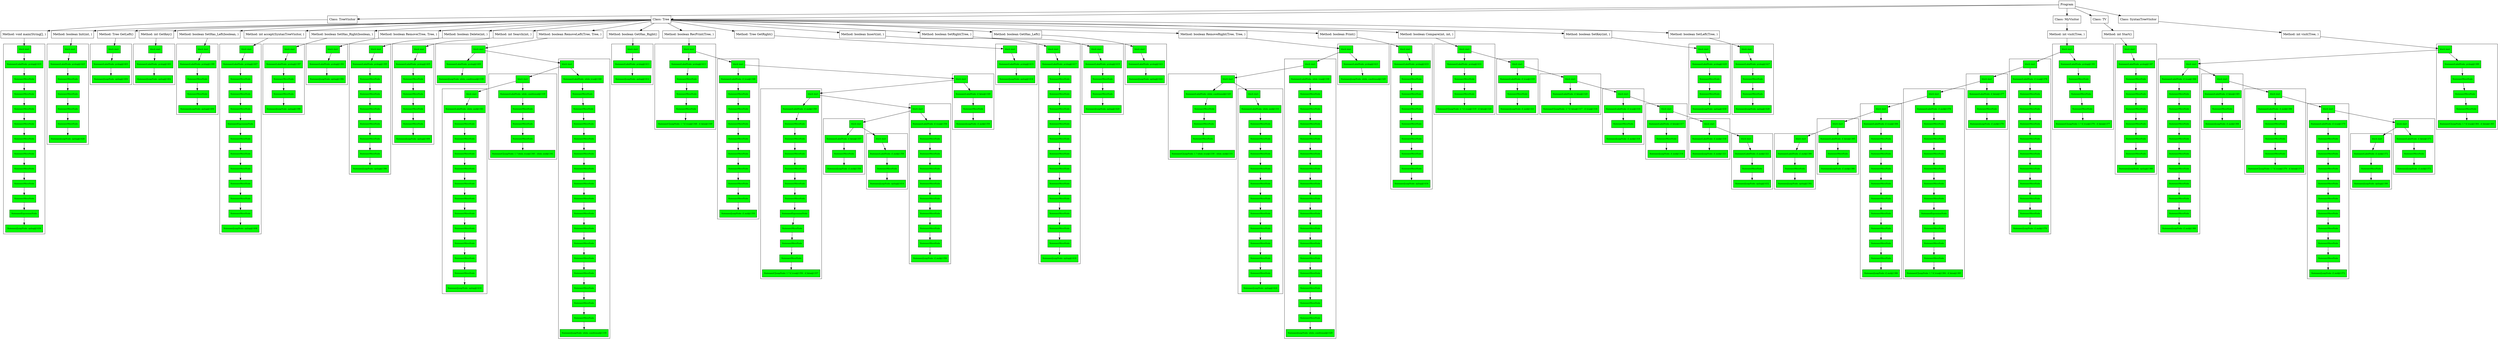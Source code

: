 digraph TreeVisitor {
"0x7f0b18bfa500" [label="Program" shape=box]
"0x60b000021468" [label="Class: TreeVisitor"shape=box]
"0x7f0b18bfa500" -> "0x60b000021468"
"0x60700000a588" [label="Method: void main(String[], )"shape=box]
"0x60b000021468" -> "0x60700000a588"
subgraph cluster_0x603000127450{
node [shape="box", style="filled", fillcolor="green", fontcolor="black", fontsize="9"]
"0x603000127450" [label="block start"shape=box]
"0x60c000018f40" [label="StatementLabelNode: prolog@1435" shape=box]
"0x603000127450" -> "0x60c000018f40"
"0x60c000018f48" [label="StatementMoveNode" shape=box]
"0x60c000018f40" -> "0x60c000018f48"
"0x60c000018f50" [label="StatementMoveNode" shape=box]
"0x60c000018f48" -> "0x60c000018f50"
"0x60c000018f58" [label="StatementMoveNode" shape=box]
"0x60c000018f50" -> "0x60c000018f58"
"0x60c000018f60" [label="StatementMoveNode" shape=box]
"0x60c000018f58" -> "0x60c000018f60"
"0x60c000018f68" [label="StatementMoveNode" shape=box]
"0x60c000018f60" -> "0x60c000018f68"
"0x60c000018f70" [label="StatementMoveNode" shape=box]
"0x60c000018f68" -> "0x60c000018f70"
"0x60c000018f78" [label="StatementMoveNode" shape=box]
"0x60c000018f70" -> "0x60c000018f78"
"0x60c000018f80" [label="StatementMoveNode" shape=box]
"0x60c000018f78" -> "0x60c000018f80"
"0x60c000018f88" [label="StatementMoveNode" shape=box]
"0x60c000018f80" -> "0x60c000018f88"
"0x60c000018f90" [label="StatementExpressionNode" shape=box]
"0x60c000018f88" -> "0x60c000018f90"
"0x60c000018f98" [label="StatementJumpNode: epilog@1436" shape=box]
"0x60c000018f90" -> "0x60c000018f98"
}
"0x60700000a588" -> "0x603000127450"
"0x60b0000213b8" [label="Class: Tree"shape=box]
"0x7f0b18bfa500" -> "0x60b0000213b8"
"0x60700000a518" [label="Method: boolean Print()"shape=box]
"0x60b0000213b8" -> "0x60700000a518"
subgraph cluster_0x603000127390{
node [shape="box", style="filled", fillcolor="green", fontcolor="black", fontsize="9"]
"0x603000127390" [label="block start"shape=box]
"0x60c000018e80" [label="StatementLabelNode: prolog@1433" shape=box]
"0x603000127390" -> "0x60c000018e80"
"0x60c000018e88" [label="StatementMoveNode" shape=box]
"0x60c000018e80" -> "0x60c000018e88"
"0x60c000018e90" [label="StatementMoveNode" shape=box]
"0x60c000018e88" -> "0x60c000018e90"
"0x60c000018e98" [label="StatementMoveNode" shape=box]
"0x60c000018e90" -> "0x60c000018e98"
"0x60c000018ea0" [label="StatementMoveNode" shape=box]
"0x60c000018e98" -> "0x60c000018ea0"
"0x60c000018ea8" [label="StatementMoveNode" shape=box]
"0x60c000018ea0" -> "0x60c000018ea8"
"0x60c000018eb0" [label="StatementMoveNode" shape=box]
"0x60c000018ea8" -> "0x60c000018eb0"
"0x60c000018eb8" [label="StatementMoveNode" shape=box]
"0x60c000018eb0" -> "0x60c000018eb8"
"0x60c000018ec0" [label="StatementJumpNode: epilog@1434" shape=box]
"0x60c000018eb8" -> "0x60c000018ec0"
}
"0x60700000a518" -> "0x603000127390"
"0x60700000a4a8" [label="Method: boolean Compare(int, int, )"shape=box]
"0x60b0000213b8" -> "0x60700000a4a8"
subgraph cluster_0x610000002940{
node [shape="box", style="filled", fillcolor="green", fontcolor="black", fontsize="9"]
"0x610000002940" [label="block start"shape=box]
"0x603000127210" [label="StatementLabelNode: prolog@1431" shape=box]
"0x610000002940" -> "0x603000127210"
"0x603000127218" [label="StatementMoveNode" shape=box]
"0x603000127210" -> "0x603000127218"
"0x603000127220" [label="StatementMoveNode" shape=box]
"0x603000127218" -> "0x603000127220"
"0x603000127228" [label="StatementCJumpNode: 2 ? if_true@1319 : if_false@1320" shape=box]
"0x603000127220" -> "0x603000127228"
}
"0x60700000a4a8" -> "0x610000002940"
subgraph cluster_0x610000002958{
node [shape="box", style="filled", fillcolor="green", fontcolor="black", fontsize="9"]
"0x610000002958" [label="block start"shape=box]
"0x6030001272a0" [label="StatementLabelNode: if_true@1319" shape=box]
"0x610000002958" -> "0x6030001272a0"
"0x6030001272a8" [label="StatementMoveNode" shape=box]
"0x6030001272a0" -> "0x6030001272a8"
"0x6030001272b0" [label="StatementJumpNode: if_end@1321" shape=box]
"0x6030001272a8" -> "0x6030001272b0"
}
"0x610000002940" -> "0x610000002958"
subgraph cluster_0x610000002970{
node [shape="box", style="filled", fillcolor="green", fontcolor="black", fontsize="9"]
"0x610000002970" [label="block start"shape=box]
"0x602000100650" [label="StatementLabelNode: if_false@1320" shape=box]
"0x610000002970" -> "0x602000100650"
"0x602000100658" [label="StatementCJumpNode: 2 ? if_false@1317 : if_true@1316" shape=box]
"0x602000100650" -> "0x602000100658"
}
"0x610000002958" -> "0x610000002970"
subgraph cluster_0x610000002988{
node [shape="box", style="filled", fillcolor="green", fontcolor="black", fontsize="9"]
"0x610000002988" [label="block start"shape=box]
"0x6030001272d0" [label="StatementLabelNode: if_true@1316" shape=box]
"0x610000002988" -> "0x6030001272d0"
"0x6030001272d8" [label="StatementMoveNode" shape=box]
"0x6030001272d0" -> "0x6030001272d8"
"0x6030001272e0" [label="StatementJumpNode: if_end@1318" shape=box]
"0x6030001272d8" -> "0x6030001272e0"
}
"0x610000002970" -> "0x610000002988"
subgraph cluster_0x6100000029a0{
node [shape="box", style="filled", fillcolor="green", fontcolor="black", fontsize="9"]
"0x6100000029a0" [label="block start"shape=box]
"0x603000127300" [label="StatementLabelNode: if_false@1317" shape=box]
"0x6100000029a0" -> "0x603000127300"
"0x603000127308" [label="StatementMoveNode" shape=box]
"0x603000127300" -> "0x603000127308"
"0x603000127310" [label="StatementJumpNode: if_end@1318" shape=box]
"0x603000127308" -> "0x603000127310"
}
"0x610000002988" -> "0x6100000029a0"
subgraph cluster_0x6100000029b8{
node [shape="box", style="filled", fillcolor="green", fontcolor="black", fontsize="9"]
"0x6100000029b8" [label="block start"shape=box]
"0x602000100750" [label="StatementLabelNode: if_end@1318" shape=box]
"0x6100000029b8" -> "0x602000100750"
"0x602000100758" [label="StatementJumpNode: if_end@1321" shape=box]
"0x602000100750" -> "0x602000100758"
}
"0x6100000029a0" -> "0x6100000029b8"
subgraph cluster_0x6100000029d0{
node [shape="box", style="filled", fillcolor="green", fontcolor="black", fontsize="9"]
"0x6100000029d0" [label="block start"shape=box]
"0x603000127330" [label="StatementLabelNode: if_end@1321" shape=box]
"0x6100000029d0" -> "0x603000127330"
"0x603000127338" [label="StatementMoveNode" shape=box]
"0x603000127330" -> "0x603000127338"
"0x603000127340" [label="StatementJumpNode: epilog@1432" shape=box]
"0x603000127338" -> "0x603000127340"
}
"0x6100000029b8" -> "0x6100000029d0"
"0x60700000a438" [label="Method: boolean SetKey(int, )"shape=box]
"0x60b0000213b8" -> "0x60700000a438"
subgraph cluster_0x6030001271e0{
node [shape="box", style="filled", fillcolor="green", fontcolor="black", fontsize="9"]
"0x6030001271e0" [label="block start"shape=box]
"0x603000127180" [label="StatementLabelNode: prolog@1429" shape=box]
"0x6030001271e0" -> "0x603000127180"
"0x603000127188" [label="StatementMoveNode" shape=box]
"0x603000127180" -> "0x603000127188"
"0x603000127190" [label="StatementMoveNode" shape=box]
"0x603000127188" -> "0x603000127190"
"0x603000127198" [label="StatementJumpNode: epilog@1430" shape=box]
"0x603000127190" -> "0x603000127198"
}
"0x60700000a438" -> "0x6030001271e0"
"0x60700000a3c8" [label="Method: boolean SetLeft(Tree, )"shape=box]
"0x60b0000213b8" -> "0x60700000a3c8"
subgraph cluster_0x603000127150{
node [shape="box", style="filled", fillcolor="green", fontcolor="black", fontsize="9"]
"0x603000127150" [label="block start"shape=box]
"0x6030001270f0" [label="StatementLabelNode: prolog@1427" shape=box]
"0x603000127150" -> "0x6030001270f0"
"0x6030001270f8" [label="StatementMoveNode" shape=box]
"0x6030001270f0" -> "0x6030001270f8"
"0x603000127100" [label="StatementMoveNode" shape=box]
"0x6030001270f8" -> "0x603000127100"
"0x603000127108" [label="StatementJumpNode: epilog@1428" shape=box]
"0x603000127100" -> "0x603000127108"
}
"0x60700000a3c8" -> "0x603000127150"
"0x60700000a358" [label="Method: boolean Init(int, )"shape=box]
"0x60b0000213b8" -> "0x60700000a358"
subgraph cluster_0x6030001270c0{
node [shape="box", style="filled", fillcolor="green", fontcolor="black", fontsize="9"]
"0x6030001270c0" [label="block start"shape=box]
"0x606000066aa0" [label="StatementLabelNode: prolog@1425" shape=box]
"0x6030001270c0" -> "0x606000066aa0"
"0x606000066aa8" [label="StatementMoveNode" shape=box]
"0x606000066aa0" -> "0x606000066aa8"
"0x606000066ab0" [label="StatementMoveNode" shape=box]
"0x606000066aa8" -> "0x606000066ab0"
"0x606000066ab8" [label="StatementMoveNode" shape=box]
"0x606000066ab0" -> "0x606000066ab8"
"0x606000066ac0" [label="StatementMoveNode" shape=box]
"0x606000066ab8" -> "0x606000066ac0"
"0x606000066ac8" [label="StatementJumpNode: epilog@1426" shape=box]
"0x606000066ac0" -> "0x606000066ac8"
}
"0x60700000a358" -> "0x6030001270c0"
"0x607000009e88" [label="Method: Tree GetLeft()"shape=box]
"0x60b0000213b8" -> "0x607000009e88"
subgraph cluster_0x603000126970{
node [shape="box", style="filled", fillcolor="green", fontcolor="black", fontsize="9"]
"0x603000126970" [label="block start"shape=box]
"0x6020000ffb70" [label="StatementLabelNode: prolog@1403" shape=box]
"0x603000126970" -> "0x6020000ffb70"
"0x6020000ffb78" [label="StatementJumpNode: epilog@1404" shape=box]
"0x6020000ffb70" -> "0x6020000ffb78"
}
"0x607000009e88" -> "0x603000126970"
"0x607000009e18" [label="Method: int GetKey()"shape=box]
"0x60b0000213b8" -> "0x607000009e18"
subgraph cluster_0x603000126940{
node [shape="box", style="filled", fillcolor="green", fontcolor="black", fontsize="9"]
"0x603000126940" [label="block start"shape=box]
"0x6020000ffaf0" [label="StatementLabelNode: prolog@1401" shape=box]
"0x603000126940" -> "0x6020000ffaf0"
"0x6020000ffaf8" [label="StatementJumpNode: epilog@1402" shape=box]
"0x6020000ffaf0" -> "0x6020000ffaf8"
}
"0x607000009e18" -> "0x603000126940"
"0x607000009da8" [label="Method: boolean SetHas_Left(boolean, )"shape=box]
"0x60b0000213b8" -> "0x607000009da8"
subgraph cluster_0x603000126910{
node [shape="box", style="filled", fillcolor="green", fontcolor="black", fontsize="9"]
"0x603000126910" [label="block start"shape=box]
"0x6030001268b0" [label="StatementLabelNode: prolog@1399" shape=box]
"0x603000126910" -> "0x6030001268b0"
"0x6030001268b8" [label="StatementMoveNode" shape=box]
"0x6030001268b0" -> "0x6030001268b8"
"0x6030001268c0" [label="StatementMoveNode" shape=box]
"0x6030001268b8" -> "0x6030001268c0"
"0x6030001268c8" [label="StatementJumpNode: epilog@1400" shape=box]
"0x6030001268c0" -> "0x6030001268c8"
}
"0x607000009da8" -> "0x603000126910"
"0x607000009f68" [label="Method: int accept(SyntaxTreeVisitor, )"shape=box]
"0x60b0000213b8" -> "0x607000009f68"
subgraph cluster_0x603000126a90{
node [shape="box", style="filled", fillcolor="green", fontcolor="black", fontsize="9"]
"0x603000126a90" [label="block start"shape=box]
"0x60c0000187c0" [label="StatementLabelNode: prolog@1407" shape=box]
"0x603000126a90" -> "0x60c0000187c0"
"0x60c0000187c8" [label="StatementMoveNode" shape=box]
"0x60c0000187c0" -> "0x60c0000187c8"
"0x60c0000187d0" [label="StatementMoveNode" shape=box]
"0x60c0000187c8" -> "0x60c0000187d0"
"0x60c0000187d8" [label="StatementMoveNode" shape=box]
"0x60c0000187d0" -> "0x60c0000187d8"
"0x60c0000187e0" [label="StatementExpressionNode" shape=box]
"0x60c0000187d8" -> "0x60c0000187e0"
"0x60c0000187e8" [label="StatementMoveNode" shape=box]
"0x60c0000187e0" -> "0x60c0000187e8"
"0x60c0000187f0" [label="StatementMoveNode" shape=box]
"0x60c0000187e8" -> "0x60c0000187f0"
"0x60c0000187f8" [label="StatementMoveNode" shape=box]
"0x60c0000187f0" -> "0x60c0000187f8"
"0x60c000018800" [label="StatementMoveNode" shape=box]
"0x60c0000187f8" -> "0x60c000018800"
"0x60c000018808" [label="StatementMoveNode" shape=box]
"0x60c000018800" -> "0x60c000018808"
"0x60c000018810" [label="StatementMoveNode" shape=box]
"0x60c000018808" -> "0x60c000018810"
"0x60c000018818" [label="StatementJumpNode: epilog@1408" shape=box]
"0x60c000018810" -> "0x60c000018818"
}
"0x607000009f68" -> "0x603000126a90"
"0x607000009d38" [label="Method: boolean SetHas_Right(boolean, )"shape=box]
"0x60b0000213b8" -> "0x607000009d38"
subgraph cluster_0x603000126880{
node [shape="box", style="filled", fillcolor="green", fontcolor="black", fontsize="9"]
"0x603000126880" [label="block start"shape=box]
"0x603000126820" [label="StatementLabelNode: prolog@1397" shape=box]
"0x603000126880" -> "0x603000126820"
"0x603000126828" [label="StatementMoveNode" shape=box]
"0x603000126820" -> "0x603000126828"
"0x603000126830" [label="StatementMoveNode" shape=box]
"0x603000126828" -> "0x603000126830"
"0x603000126838" [label="StatementJumpNode: epilog@1398" shape=box]
"0x603000126830" -> "0x603000126838"
}
"0x607000009d38" -> "0x603000126880"
"0x607000009c58" [label="Method: boolean Remove(Tree, Tree, )"shape=box]
"0x60b0000213b8" -> "0x607000009c58"
subgraph cluster_0x603000126760{
node [shape="box", style="filled", fillcolor="green", fontcolor="black", fontsize="9"]
"0x603000126760" [label="block start"shape=box]
"0x6020000ff8f0" [label="StatementLabelNode: prolog@1393" shape=box]
"0x603000126760" -> "0x6020000ff8f0"
"0x6020000ff8f8" [label="StatementJumpNode: epilog@1394" shape=box]
"0x6020000ff8f0" -> "0x6020000ff8f8"
}
"0x607000009c58" -> "0x603000126760"
"0x607000009cc8" [label="Method: boolean Delete(int, )"shape=box]
"0x60b0000213b8" -> "0x607000009cc8"
subgraph cluster_0x6030001267f0{
node [shape="box", style="filled", fillcolor="green", fontcolor="black", fontsize="9"]
"0x6030001267f0" [label="block start"shape=box]
"0x606000066500" [label="StatementLabelNode: prolog@1395" shape=box]
"0x6030001267f0" -> "0x606000066500"
"0x606000066508" [label="StatementMoveNode" shape=box]
"0x606000066500" -> "0x606000066508"
"0x606000066510" [label="StatementMoveNode" shape=box]
"0x606000066508" -> "0x606000066510"
"0x606000066518" [label="StatementMoveNode" shape=box]
"0x606000066510" -> "0x606000066518"
"0x606000066520" [label="StatementMoveNode" shape=box]
"0x606000066518" -> "0x606000066520"
"0x606000066528" [label="StatementMoveNode" shape=box]
"0x606000066520" -> "0x606000066528"
"0x606000066530" [label="StatementMoveNode" shape=box]
"0x606000066528" -> "0x606000066530"
"0x606000066538" [label="StatementJumpNode: epilog@1396" shape=box]
"0x606000066530" -> "0x606000066538"
}
"0x607000009cc8" -> "0x6030001267f0"
"0x607000009ef8" [label="Method: int Search(int, )"shape=box]
"0x60b0000213b8" -> "0x607000009ef8"
subgraph cluster_0x603000126a00{
node [shape="box", style="filled", fillcolor="green", fontcolor="black", fontsize="9"]
"0x603000126a00" [label="block start"shape=box]
"0x6060000665c0" [label="StatementLabelNode: prolog@1405" shape=box]
"0x603000126a00" -> "0x6060000665c0"
"0x6060000665c8" [label="StatementMoveNode" shape=box]
"0x6060000665c0" -> "0x6060000665c8"
"0x6060000665d0" [label="StatementMoveNode" shape=box]
"0x6060000665c8" -> "0x6060000665d0"
"0x6060000665d8" [label="StatementMoveNode" shape=box]
"0x6060000665d0" -> "0x6060000665d8"
"0x6060000665e0" [label="StatementMoveNode" shape=box]
"0x6060000665d8" -> "0x6060000665e0"
"0x6060000665e8" [label="StatementJumpNode: epilog@1406" shape=box]
"0x6060000665e0" -> "0x6060000665e8"
}
"0x607000009ef8" -> "0x603000126a00"
"0x607000009fd8" [label="Method: boolean RemoveLeft(Tree, Tree, )"shape=box]
"0x60b0000213b8" -> "0x607000009fd8"
subgraph cluster_0x608000004120{
node [shape="box", style="filled", fillcolor="green", fontcolor="black", fontsize="9"]
"0x608000004120" [label="block start"shape=box]
"0x6020000ffcd0" [label="StatementLabelNode: prolog@1409" shape=box]
"0x608000004120" -> "0x6020000ffcd0"
"0x6020000ffcd8" [label="StatementJumpNode: while_conditional@1339" shape=box]
"0x6020000ffcd0" -> "0x6020000ffcd8"
}
"0x607000009fd8" -> "0x608000004120"
subgraph cluster_0x608000004138{
node [shape="box", style="filled", fillcolor="green", fontcolor="black", fontsize="9"]
"0x608000004138" [label="block start"shape=box]
"0x611000011480" [label="StatementLabelNode: while_true@1340" shape=box]
"0x608000004138" -> "0x611000011480"
"0x611000011488" [label="StatementMoveNode" shape=box]
"0x611000011480" -> "0x611000011488"
"0x611000011490" [label="StatementMoveNode" shape=box]
"0x611000011488" -> "0x611000011490"
"0x611000011498" [label="StatementMoveNode" shape=box]
"0x611000011490" -> "0x611000011498"
"0x6110000114a0" [label="StatementMoveNode" shape=box]
"0x611000011498" -> "0x6110000114a0"
"0x6110000114a8" [label="StatementMoveNode" shape=box]
"0x6110000114a0" -> "0x6110000114a8"
"0x6110000114b0" [label="StatementMoveNode" shape=box]
"0x6110000114a8" -> "0x6110000114b0"
"0x6110000114b8" [label="StatementMoveNode" shape=box]
"0x6110000114b0" -> "0x6110000114b8"
"0x6110000114c0" [label="StatementMoveNode" shape=box]
"0x6110000114b8" -> "0x6110000114c0"
"0x6110000114c8" [label="StatementMoveNode" shape=box]
"0x6110000114c0" -> "0x6110000114c8"
"0x6110000114d0" [label="StatementMoveNode" shape=box]
"0x6110000114c8" -> "0x6110000114d0"
"0x6110000114d8" [label="StatementMoveNode" shape=box]
"0x6110000114d0" -> "0x6110000114d8"
"0x6110000114e0" [label="StatementMoveNode" shape=box]
"0x6110000114d8" -> "0x6110000114e0"
"0x6110000114e8" [label="StatementMoveNode" shape=box]
"0x6110000114e0" -> "0x6110000114e8"
"0x6110000114f0" [label="StatementMoveNode" shape=box]
"0x6110000114e8" -> "0x6110000114f0"
"0x6110000114f8" [label="StatementMoveNode" shape=box]
"0x6110000114f0" -> "0x6110000114f8"
"0x611000011500" [label="StatementMoveNode" shape=box]
"0x6110000114f8" -> "0x611000011500"
"0x611000011508" [label="StatementJumpNode: while_conditional@1339" shape=box]
"0x611000011500" -> "0x611000011508"
}
"0x608000004120" -> "0x608000004138"
subgraph cluster_0x608000004150{
node [shape="box", style="filled", fillcolor="green", fontcolor="black", fontsize="9"]
"0x608000004150" [label="block start"shape=box]
"0x6060000666e0" [label="StatementLabelNode: while_conditional@1339" shape=box]
"0x608000004150" -> "0x6060000666e0"
"0x6060000666e8" [label="StatementMoveNode" shape=box]
"0x6060000666e0" -> "0x6060000666e8"
"0x6060000666f0" [label="StatementMoveNode" shape=box]
"0x6060000666e8" -> "0x6060000666f0"
"0x6060000666f8" [label="StatementMoveNode" shape=box]
"0x6060000666f0" -> "0x6060000666f8"
"0x606000066700" [label="StatementCJumpNode: 1 ? while_true@1340 : while_end@1341" shape=box]
"0x6060000666f8" -> "0x606000066700"
}
"0x608000004138" -> "0x608000004150"
subgraph cluster_0x608000004168{
node [shape="box", style="filled", fillcolor="green", fontcolor="black", fontsize="9"]
"0x608000004168" [label="block start"shape=box]
"0x60c000018940" [label="StatementLabelNode: while_end@1341" shape=box]
"0x608000004168" -> "0x60c000018940"
"0x60c000018948" [label="StatementMoveNode" shape=box]
"0x60c000018940" -> "0x60c000018948"
"0x60c000018950" [label="StatementMoveNode" shape=box]
"0x60c000018948" -> "0x60c000018950"
"0x60c000018958" [label="StatementMoveNode" shape=box]
"0x60c000018950" -> "0x60c000018958"
"0x60c000018960" [label="StatementMoveNode" shape=box]
"0x60c000018958" -> "0x60c000018960"
"0x60c000018968" [label="StatementMoveNode" shape=box]
"0x60c000018960" -> "0x60c000018968"
"0x60c000018970" [label="StatementMoveNode" shape=box]
"0x60c000018968" -> "0x60c000018970"
"0x60c000018978" [label="StatementMoveNode" shape=box]
"0x60c000018970" -> "0x60c000018978"
"0x60c000018980" [label="StatementMoveNode" shape=box]
"0x60c000018978" -> "0x60c000018980"
"0x60c000018988" [label="StatementMoveNode" shape=box]
"0x60c000018980" -> "0x60c000018988"
"0x60c000018990" [label="StatementMoveNode" shape=box]
"0x60c000018988" -> "0x60c000018990"
"0x60c000018998" [label="StatementMoveNode" shape=box]
"0x60c000018990" -> "0x60c000018998"
"0x60c0000189a0" [label="StatementJumpNode: epilog@1410" shape=box]
"0x60c000018998" -> "0x60c0000189a0"
}
"0x608000004150" -> "0x608000004168"
"0x60700000a048" [label="Method: boolean GetHas_Right()"shape=box]
"0x60b0000213b8" -> "0x60700000a048"
subgraph cluster_0x603000126be0{
node [shape="box", style="filled", fillcolor="green", fontcolor="black", fontsize="9"]
"0x603000126be0" [label="block start"shape=box]
"0x6020000ffe50" [label="StatementLabelNode: prolog@1411" shape=box]
"0x603000126be0" -> "0x6020000ffe50"
"0x6020000ffe58" [label="StatementJumpNode: epilog@1412" shape=box]
"0x6020000ffe50" -> "0x6020000ffe58"
}
"0x60700000a048" -> "0x603000126be0"
"0x60700000a0b8" [label="Method: boolean RecPrint(Tree, )"shape=box]
"0x60b0000213b8" -> "0x60700000a0b8"
subgraph cluster_0x610000002840{
node [shape="box", style="filled", fillcolor="green", fontcolor="black", fontsize="9"]
"0x610000002840" [label="block start"shape=box]
"0x6060000667a0" [label="StatementLabelNode: prolog@1413" shape=box]
"0x610000002840" -> "0x6060000667a0"
"0x6060000667a8" [label="StatementMoveNode" shape=box]
"0x6060000667a0" -> "0x6060000667a8"
"0x6060000667b0" [label="StatementMoveNode" shape=box]
"0x6060000667a8" -> "0x6060000667b0"
"0x6060000667b8" [label="StatementMoveNode" shape=box]
"0x6060000667b0" -> "0x6060000667b8"
"0x6060000667c0" [label="StatementCJumpNode: 1 ? if_true@1348 : if_false@1349" shape=box]
"0x6060000667b8" -> "0x6060000667c0"
}
"0x60700000a0b8" -> "0x610000002840"
subgraph cluster_0x610000002858{
node [shape="box", style="filled", fillcolor="green", fontcolor="black", fontsize="9"]
"0x610000002858" [label="block start"shape=box]
"0x60c000018a00" [label="StatementLabelNode: if_true@1348" shape=box]
"0x610000002858" -> "0x60c000018a00"
"0x60c000018a08" [label="StatementMoveNode" shape=box]
"0x60c000018a00" -> "0x60c000018a08"
"0x60c000018a10" [label="StatementMoveNode" shape=box]
"0x60c000018a08" -> "0x60c000018a10"
"0x60c000018a18" [label="StatementMoveNode" shape=box]
"0x60c000018a10" -> "0x60c000018a18"
"0x60c000018a20" [label="StatementMoveNode" shape=box]
"0x60c000018a18" -> "0x60c000018a20"
"0x60c000018a28" [label="StatementMoveNode" shape=box]
"0x60c000018a20" -> "0x60c000018a28"
"0x60c000018a30" [label="StatementMoveNode" shape=box]
"0x60c000018a28" -> "0x60c000018a30"
"0x60c000018a38" [label="StatementMoveNode" shape=box]
"0x60c000018a30" -> "0x60c000018a38"
"0x60c000018a40" [label="StatementMoveNode" shape=box]
"0x60c000018a38" -> "0x60c000018a40"
"0x60c000018a48" [label="StatementJumpNode: if_end@1350" shape=box]
"0x60c000018a40" -> "0x60c000018a48"
}
"0x610000002840" -> "0x610000002858"
subgraph cluster_0x610000002870{
node [shape="box", style="filled", fillcolor="green", fontcolor="black", fontsize="9"]
"0x610000002870" [label="block start"shape=box]
"0x603000126cd0" [label="StatementLabelNode: if_false@1349" shape=box]
"0x610000002870" -> "0x603000126cd0"
"0x603000126cd8" [label="StatementMoveNode" shape=box]
"0x603000126cd0" -> "0x603000126cd8"
"0x603000126ce0" [label="StatementJumpNode: if_end@1350" shape=box]
"0x603000126cd8" -> "0x603000126ce0"
}
"0x610000002858" -> "0x610000002870"
subgraph cluster_0x610000002888{
node [shape="box", style="filled", fillcolor="green", fontcolor="black", fontsize="9"]
"0x610000002888" [label="block start"shape=box]
"0x60c000018ac0" [label="StatementLabelNode: if_end@1350" shape=box]
"0x610000002888" -> "0x60c000018ac0"
"0x60c000018ac8" [label="StatementMoveNode" shape=box]
"0x60c000018ac0" -> "0x60c000018ac8"
"0x60c000018ad0" [label="StatementMoveNode" shape=box]
"0x60c000018ac8" -> "0x60c000018ad0"
"0x60c000018ad8" [label="StatementMoveNode" shape=box]
"0x60c000018ad0" -> "0x60c000018ad8"
"0x60c000018ae0" [label="StatementMoveNode" shape=box]
"0x60c000018ad8" -> "0x60c000018ae0"
"0x60c000018ae8" [label="StatementMoveNode" shape=box]
"0x60c000018ae0" -> "0x60c000018ae8"
"0x60c000018af0" [label="StatementMoveNode" shape=box]
"0x60c000018ae8" -> "0x60c000018af0"
"0x60c000018af8" [label="StatementExpressionNode" shape=box]
"0x60c000018af0" -> "0x60c000018af8"
"0x60c000018b00" [label="StatementMoveNode" shape=box]
"0x60c000018af8" -> "0x60c000018b00"
"0x60c000018b08" [label="StatementMoveNode" shape=box]
"0x60c000018b00" -> "0x60c000018b08"
"0x60c000018b10" [label="StatementMoveNode" shape=box]
"0x60c000018b08" -> "0x60c000018b10"
"0x60c000018b18" [label="StatementCJumpNode: 1 ? if_true@1356 : if_false@1357" shape=box]
"0x60c000018b10" -> "0x60c000018b18"
}
"0x610000002870" -> "0x610000002888"
subgraph cluster_0x6100000028a0{
node [shape="box", style="filled", fillcolor="green", fontcolor="black", fontsize="9"]
"0x6100000028a0" [label="block start"shape=box]
"0x60c000018b80" [label="StatementLabelNode: if_true@1356" shape=box]
"0x6100000028a0" -> "0x60c000018b80"
"0x60c000018b88" [label="StatementMoveNode" shape=box]
"0x60c000018b80" -> "0x60c000018b88"
"0x60c000018b90" [label="StatementMoveNode" shape=box]
"0x60c000018b88" -> "0x60c000018b90"
"0x60c000018b98" [label="StatementMoveNode" shape=box]
"0x60c000018b90" -> "0x60c000018b98"
"0x60c000018ba0" [label="StatementMoveNode" shape=box]
"0x60c000018b98" -> "0x60c000018ba0"
"0x60c000018ba8" [label="StatementMoveNode" shape=box]
"0x60c000018ba0" -> "0x60c000018ba8"
"0x60c000018bb0" [label="StatementMoveNode" shape=box]
"0x60c000018ba8" -> "0x60c000018bb0"
"0x60c000018bb8" [label="StatementMoveNode" shape=box]
"0x60c000018bb0" -> "0x60c000018bb8"
"0x60c000018bc0" [label="StatementMoveNode" shape=box]
"0x60c000018bb8" -> "0x60c000018bc0"
"0x60c000018bc8" [label="StatementJumpNode: if_end@1358" shape=box]
"0x60c000018bc0" -> "0x60c000018bc8"
}
"0x610000002888" -> "0x6100000028a0"
subgraph cluster_0x6100000028b8{
node [shape="box", style="filled", fillcolor="green", fontcolor="black", fontsize="9"]
"0x6100000028b8" [label="block start"shape=box]
"0x603000126d60" [label="StatementLabelNode: if_false@1357" shape=box]
"0x6100000028b8" -> "0x603000126d60"
"0x603000126d68" [label="StatementMoveNode" shape=box]
"0x603000126d60" -> "0x603000126d68"
"0x603000126d70" [label="StatementJumpNode: if_end@1358" shape=box]
"0x603000126d68" -> "0x603000126d70"
}
"0x6100000028a0" -> "0x6100000028b8"
subgraph cluster_0x6100000028d0{
node [shape="box", style="filled", fillcolor="green", fontcolor="black", fontsize="9"]
"0x6100000028d0" [label="block start"shape=box]
"0x603000126d90" [label="StatementLabelNode: if_end@1358" shape=box]
"0x6100000028d0" -> "0x603000126d90"
"0x603000126d98" [label="StatementMoveNode" shape=box]
"0x603000126d90" -> "0x603000126d98"
"0x603000126da0" [label="StatementJumpNode: epilog@1414" shape=box]
"0x603000126d98" -> "0x603000126da0"
}
"0x6100000028b8" -> "0x6100000028d0"
"0x60700000a128" [label="Method: Tree GetRight()"shape=box]
"0x60b0000213b8" -> "0x60700000a128"
subgraph cluster_0x603000126dc0{
node [shape="box", style="filled", fillcolor="green", fontcolor="black", fontsize="9"]
"0x603000126dc0" [label="block start"shape=box]
"0x602000100110" [label="StatementLabelNode: prolog@1415" shape=box]
"0x603000126dc0" -> "0x602000100110"
"0x602000100118" [label="StatementJumpNode: epilog@1416" shape=box]
"0x602000100110" -> "0x602000100118"
}
"0x60700000a128" -> "0x603000126dc0"
"0x60700000a198" [label="Method: boolean Insert(int, )"shape=box]
"0x60b0000213b8" -> "0x60700000a198"
subgraph cluster_0x603000126e50{
node [shape="box", style="filled", fillcolor="green", fontcolor="black", fontsize="9"]
"0x603000126e50" [label="block start"shape=box]
"0x60c000018c40" [label="StatementLabelNode: prolog@1417" shape=box]
"0x603000126e50" -> "0x60c000018c40"
"0x60c000018c48" [label="StatementMoveNode" shape=box]
"0x60c000018c40" -> "0x60c000018c48"
"0x60c000018c50" [label="StatementMoveNode" shape=box]
"0x60c000018c48" -> "0x60c000018c50"
"0x60c000018c58" [label="StatementMoveNode" shape=box]
"0x60c000018c50" -> "0x60c000018c58"
"0x60c000018c60" [label="StatementMoveNode" shape=box]
"0x60c000018c58" -> "0x60c000018c60"
"0x60c000018c68" [label="StatementMoveNode" shape=box]
"0x60c000018c60" -> "0x60c000018c68"
"0x60c000018c70" [label="StatementMoveNode" shape=box]
"0x60c000018c68" -> "0x60c000018c70"
"0x60c000018c78" [label="StatementMoveNode" shape=box]
"0x60c000018c70" -> "0x60c000018c78"
"0x60c000018c80" [label="StatementMoveNode" shape=box]
"0x60c000018c78" -> "0x60c000018c80"
"0x60c000018c88" [label="StatementMoveNode" shape=box]
"0x60c000018c80" -> "0x60c000018c88"
"0x60c000018c90" [label="StatementMoveNode" shape=box]
"0x60c000018c88" -> "0x60c000018c90"
"0x60c000018c98" [label="StatementMoveNode" shape=box]
"0x60c000018c90" -> "0x60c000018c98"
"0x60c000018ca0" [label="StatementMoveNode" shape=box]
"0x60c000018c98" -> "0x60c000018ca0"
"0x60c000018ca8" [label="StatementJumpNode: epilog@1418" shape=box]
"0x60c000018ca0" -> "0x60c000018ca8"
}
"0x60700000a198" -> "0x603000126e50"
"0x60700000a208" [label="Method: boolean SetRight(Tree, )"shape=box]
"0x60b0000213b8" -> "0x60700000a208"
subgraph cluster_0x603000126ee0{
node [shape="box", style="filled", fillcolor="green", fontcolor="black", fontsize="9"]
"0x603000126ee0" [label="block start"shape=box]
"0x603000126e80" [label="StatementLabelNode: prolog@1419" shape=box]
"0x603000126ee0" -> "0x603000126e80"
"0x603000126e88" [label="StatementMoveNode" shape=box]
"0x603000126e80" -> "0x603000126e88"
"0x603000126e90" [label="StatementMoveNode" shape=box]
"0x603000126e88" -> "0x603000126e90"
"0x603000126e98" [label="StatementJumpNode: epilog@1420" shape=box]
"0x603000126e90" -> "0x603000126e98"
}
"0x60700000a208" -> "0x603000126ee0"
"0x60700000a278" [label="Method: boolean GetHas_Left()"shape=box]
"0x60b0000213b8" -> "0x60700000a278"
subgraph cluster_0x603000126f40{
node [shape="box", style="filled", fillcolor="green", fontcolor="black", fontsize="9"]
"0x603000126f40" [label="block start"shape=box]
"0x602000100290" [label="StatementLabelNode: prolog@1421" shape=box]
"0x603000126f40" -> "0x602000100290"
"0x602000100298" [label="StatementJumpNode: epilog@1422" shape=box]
"0x602000100290" -> "0x602000100298"
}
"0x60700000a278" -> "0x603000126f40"
"0x60700000a2e8" [label="Method: boolean RemoveRight(Tree, Tree, )"shape=box]
"0x60b0000213b8" -> "0x60700000a2e8"
subgraph cluster_0x608000004220{
node [shape="box", style="filled", fillcolor="green", fontcolor="black", fontsize="9"]
"0x608000004220" [label="block start"shape=box]
"0x6020001002f0" [label="StatementLabelNode: prolog@1423" shape=box]
"0x608000004220" -> "0x6020001002f0"
"0x6020001002f8" [label="StatementJumpNode: while_conditional@1329" shape=box]
"0x6020001002f0" -> "0x6020001002f8"
}
"0x60700000a2e8" -> "0x608000004220"
subgraph cluster_0x608000004238{
node [shape="box", style="filled", fillcolor="green", fontcolor="black", fontsize="9"]
"0x608000004238" [label="block start"shape=box]
"0x6110000115c0" [label="StatementLabelNode: while_true@1330" shape=box]
"0x608000004238" -> "0x6110000115c0"
"0x6110000115c8" [label="StatementMoveNode" shape=box]
"0x6110000115c0" -> "0x6110000115c8"
"0x6110000115d0" [label="StatementMoveNode" shape=box]
"0x6110000115c8" -> "0x6110000115d0"
"0x6110000115d8" [label="StatementMoveNode" shape=box]
"0x6110000115d0" -> "0x6110000115d8"
"0x6110000115e0" [label="StatementMoveNode" shape=box]
"0x6110000115d8" -> "0x6110000115e0"
"0x6110000115e8" [label="StatementMoveNode" shape=box]
"0x6110000115e0" -> "0x6110000115e8"
"0x6110000115f0" [label="StatementMoveNode" shape=box]
"0x6110000115e8" -> "0x6110000115f0"
"0x6110000115f8" [label="StatementMoveNode" shape=box]
"0x6110000115f0" -> "0x6110000115f8"
"0x611000011600" [label="StatementMoveNode" shape=box]
"0x6110000115f8" -> "0x611000011600"
"0x611000011608" [label="StatementMoveNode" shape=box]
"0x611000011600" -> "0x611000011608"
"0x611000011610" [label="StatementMoveNode" shape=box]
"0x611000011608" -> "0x611000011610"
"0x611000011618" [label="StatementMoveNode" shape=box]
"0x611000011610" -> "0x611000011618"
"0x611000011620" [label="StatementMoveNode" shape=box]
"0x611000011618" -> "0x611000011620"
"0x611000011628" [label="StatementMoveNode" shape=box]
"0x611000011620" -> "0x611000011628"
"0x611000011630" [label="StatementMoveNode" shape=box]
"0x611000011628" -> "0x611000011630"
"0x611000011638" [label="StatementMoveNode" shape=box]
"0x611000011630" -> "0x611000011638"
"0x611000011640" [label="StatementMoveNode" shape=box]
"0x611000011638" -> "0x611000011640"
"0x611000011648" [label="StatementJumpNode: while_conditional@1329" shape=box]
"0x611000011640" -> "0x611000011648"
}
"0x608000004220" -> "0x608000004238"
subgraph cluster_0x608000004250{
node [shape="box", style="filled", fillcolor="green", fontcolor="black", fontsize="9"]
"0x608000004250" [label="block start"shape=box]
"0x6060000669e0" [label="StatementLabelNode: while_conditional@1329" shape=box]
"0x608000004250" -> "0x6060000669e0"
"0x6060000669e8" [label="StatementMoveNode" shape=box]
"0x6060000669e0" -> "0x6060000669e8"
"0x6060000669f0" [label="StatementMoveNode" shape=box]
"0x6060000669e8" -> "0x6060000669f0"
"0x6060000669f8" [label="StatementMoveNode" shape=box]
"0x6060000669f0" -> "0x6060000669f8"
"0x606000066a00" [label="StatementCJumpNode: 1 ? while_true@1330 : while_end@1331" shape=box]
"0x6060000669f8" -> "0x606000066a00"
}
"0x608000004238" -> "0x608000004250"
subgraph cluster_0x608000004268{
node [shape="box", style="filled", fillcolor="green", fontcolor="black", fontsize="9"]
"0x608000004268" [label="block start"shape=box]
"0x60c000018dc0" [label="StatementLabelNode: while_end@1331" shape=box]
"0x608000004268" -> "0x60c000018dc0"
"0x60c000018dc8" [label="StatementMoveNode" shape=box]
"0x60c000018dc0" -> "0x60c000018dc8"
"0x60c000018dd0" [label="StatementMoveNode" shape=box]
"0x60c000018dc8" -> "0x60c000018dd0"
"0x60c000018dd8" [label="StatementMoveNode" shape=box]
"0x60c000018dd0" -> "0x60c000018dd8"
"0x60c000018de0" [label="StatementMoveNode" shape=box]
"0x60c000018dd8" -> "0x60c000018de0"
"0x60c000018de8" [label="StatementMoveNode" shape=box]
"0x60c000018de0" -> "0x60c000018de8"
"0x60c000018df0" [label="StatementMoveNode" shape=box]
"0x60c000018de8" -> "0x60c000018df0"
"0x60c000018df8" [label="StatementMoveNode" shape=box]
"0x60c000018df0" -> "0x60c000018df8"
"0x60c000018e00" [label="StatementMoveNode" shape=box]
"0x60c000018df8" -> "0x60c000018e00"
"0x60c000018e08" [label="StatementMoveNode" shape=box]
"0x60c000018e00" -> "0x60c000018e08"
"0x60c000018e10" [label="StatementMoveNode" shape=box]
"0x60c000018e08" -> "0x60c000018e10"
"0x60c000018e18" [label="StatementMoveNode" shape=box]
"0x60c000018e10" -> "0x60c000018e18"
"0x60c000018e20" [label="StatementJumpNode: epilog@1424" shape=box]
"0x60c000018e18" -> "0x60c000018e20"
}
"0x608000004250" -> "0x608000004268"
"0x60b000021308" [label="Class: MyVisitor"shape=box]
"0x7f0b18bfa500" -> "0x60b000021308"
"0x607000009be8" [label="Method: int visit(Tree, )"shape=box]
"0x60b000021308" -> "0x607000009be8"
subgraph cluster_0x610000002740{
node [shape="box", style="filled", fillcolor="green", fontcolor="black", fontsize="9"]
"0x610000002740" [label="block start"shape=box]
"0x606000066320" [label="StatementLabelNode: prolog@1391" shape=box]
"0x610000002740" -> "0x606000066320"
"0x606000066328" [label="StatementMoveNode" shape=box]
"0x606000066320" -> "0x606000066328"
"0x606000066330" [label="StatementMoveNode" shape=box]
"0x606000066328" -> "0x606000066330"
"0x606000066338" [label="StatementMoveNode" shape=box]
"0x606000066330" -> "0x606000066338"
"0x606000066340" [label="StatementCJumpNode: 1 ? if_true@1376 : if_false@1377" shape=box]
"0x606000066338" -> "0x606000066340"
}
"0x607000009be8" -> "0x610000002740"
subgraph cluster_0x610000002758{
node [shape="box", style="filled", fillcolor="green", fontcolor="black", fontsize="9"]
"0x610000002758" [label="block start"shape=box]
"0x60c000018580" [label="StatementLabelNode: if_true@1376" shape=box]
"0x610000002758" -> "0x60c000018580"
"0x60c000018588" [label="StatementMoveNode" shape=box]
"0x60c000018580" -> "0x60c000018588"
"0x60c000018590" [label="StatementMoveNode" shape=box]
"0x60c000018588" -> "0x60c000018590"
"0x60c000018598" [label="StatementMoveNode" shape=box]
"0x60c000018590" -> "0x60c000018598"
"0x60c0000185a0" [label="StatementMoveNode" shape=box]
"0x60c000018598" -> "0x60c0000185a0"
"0x60c0000185a8" [label="StatementMoveNode" shape=box]
"0x60c0000185a0" -> "0x60c0000185a8"
"0x60c0000185b0" [label="StatementMoveNode" shape=box]
"0x60c0000185a8" -> "0x60c0000185b0"
"0x60c0000185b8" [label="StatementMoveNode" shape=box]
"0x60c0000185b0" -> "0x60c0000185b8"
"0x60c0000185c0" [label="StatementMoveNode" shape=box]
"0x60c0000185b8" -> "0x60c0000185c0"
"0x60c0000185c8" [label="StatementMoveNode" shape=box]
"0x60c0000185c0" -> "0x60c0000185c8"
"0x60c0000185d0" [label="StatementJumpNode: if_end@1378" shape=box]
"0x60c0000185c8" -> "0x60c0000185d0"
}
"0x610000002740" -> "0x610000002758"
subgraph cluster_0x610000002770{
node [shape="box", style="filled", fillcolor="green", fontcolor="black", fontsize="9"]
"0x610000002770" [label="block start"shape=box]
"0x603000126610" [label="StatementLabelNode: if_false@1377" shape=box]
"0x610000002770" -> "0x603000126610"
"0x603000126618" [label="StatementMoveNode" shape=box]
"0x603000126610" -> "0x603000126618"
"0x603000126620" [label="StatementJumpNode: if_end@1378" shape=box]
"0x603000126618" -> "0x603000126620"
}
"0x610000002758" -> "0x610000002770"
subgraph cluster_0x610000002788{
node [shape="box", style="filled", fillcolor="green", fontcolor="black", fontsize="9"]
"0x610000002788" [label="block start"shape=box]
"0x60c000018640" [label="StatementLabelNode: if_end@1378" shape=box]
"0x610000002788" -> "0x60c000018640"
"0x60c000018648" [label="StatementMoveNode" shape=box]
"0x60c000018640" -> "0x60c000018648"
"0x60c000018650" [label="StatementMoveNode" shape=box]
"0x60c000018648" -> "0x60c000018650"
"0x60c000018658" [label="StatementMoveNode" shape=box]
"0x60c000018650" -> "0x60c000018658"
"0x60c000018660" [label="StatementMoveNode" shape=box]
"0x60c000018658" -> "0x60c000018660"
"0x60c000018668" [label="StatementMoveNode" shape=box]
"0x60c000018660" -> "0x60c000018668"
"0x60c000018670" [label="StatementMoveNode" shape=box]
"0x60c000018668" -> "0x60c000018670"
"0x60c000018678" [label="StatementExpressionNode" shape=box]
"0x60c000018670" -> "0x60c000018678"
"0x60c000018680" [label="StatementMoveNode" shape=box]
"0x60c000018678" -> "0x60c000018680"
"0x60c000018688" [label="StatementMoveNode" shape=box]
"0x60c000018680" -> "0x60c000018688"
"0x60c000018690" [label="StatementMoveNode" shape=box]
"0x60c000018688" -> "0x60c000018690"
"0x60c000018698" [label="StatementCJumpNode: 1 ? if_true@1384 : if_false@1385" shape=box]
"0x60c000018690" -> "0x60c000018698"
}
"0x610000002770" -> "0x610000002788"
subgraph cluster_0x6100000027a0{
node [shape="box", style="filled", fillcolor="green", fontcolor="black", fontsize="9"]
"0x6100000027a0" [label="block start"shape=box]
"0x60c000018700" [label="StatementLabelNode: if_true@1384" shape=box]
"0x6100000027a0" -> "0x60c000018700"
"0x60c000018708" [label="StatementMoveNode" shape=box]
"0x60c000018700" -> "0x60c000018708"
"0x60c000018710" [label="StatementMoveNode" shape=box]
"0x60c000018708" -> "0x60c000018710"
"0x60c000018718" [label="StatementMoveNode" shape=box]
"0x60c000018710" -> "0x60c000018718"
"0x60c000018720" [label="StatementMoveNode" shape=box]
"0x60c000018718" -> "0x60c000018720"
"0x60c000018728" [label="StatementMoveNode" shape=box]
"0x60c000018720" -> "0x60c000018728"
"0x60c000018730" [label="StatementMoveNode" shape=box]
"0x60c000018728" -> "0x60c000018730"
"0x60c000018738" [label="StatementMoveNode" shape=box]
"0x60c000018730" -> "0x60c000018738"
"0x60c000018740" [label="StatementMoveNode" shape=box]
"0x60c000018738" -> "0x60c000018740"
"0x60c000018748" [label="StatementMoveNode" shape=box]
"0x60c000018740" -> "0x60c000018748"
"0x60c000018750" [label="StatementJumpNode: if_end@1386" shape=box]
"0x60c000018748" -> "0x60c000018750"
}
"0x610000002788" -> "0x6100000027a0"
subgraph cluster_0x6100000027b8{
node [shape="box", style="filled", fillcolor="green", fontcolor="black", fontsize="9"]
"0x6100000027b8" [label="block start"shape=box]
"0x6030001266a0" [label="StatementLabelNode: if_false@1385" shape=box]
"0x6100000027b8" -> "0x6030001266a0"
"0x6030001266a8" [label="StatementMoveNode" shape=box]
"0x6030001266a0" -> "0x6030001266a8"
"0x6030001266b0" [label="StatementJumpNode: if_end@1386" shape=box]
"0x6030001266a8" -> "0x6030001266b0"
}
"0x6100000027a0" -> "0x6100000027b8"
subgraph cluster_0x6100000027d0{
node [shape="box", style="filled", fillcolor="green", fontcolor="black", fontsize="9"]
"0x6100000027d0" [label="block start"shape=box]
"0x6030001266d0" [label="StatementLabelNode: if_end@1386" shape=box]
"0x6100000027d0" -> "0x6030001266d0"
"0x6030001266d8" [label="StatementMoveNode" shape=box]
"0x6030001266d0" -> "0x6030001266d8"
"0x6030001266e0" [label="StatementJumpNode: epilog@1392" shape=box]
"0x6030001266d8" -> "0x6030001266e0"
}
"0x6100000027b8" -> "0x6100000027d0"
"0x60b0000211a8" [label="Class: TV"shape=box]
"0x7f0b18bfa500" -> "0x60b0000211a8"
"0x607000009b08" [label="Method: int Start()"shape=box]
"0x60b0000211a8" -> "0x607000009b08"
subgraph cluster_0x6030001262e0{
node [shape="box", style="filled", fillcolor="green", fontcolor="black", fontsize="9"]
"0x6030001262e0" [label="block start"shape=box]
"0x606000066140" [label="StatementLabelNode: prolog@1387" shape=box]
"0x6030001262e0" -> "0x606000066140"
"0x606000066148" [label="StatementMoveNode" shape=box]
"0x606000066140" -> "0x606000066148"
"0x606000066150" [label="StatementMoveNode" shape=box]
"0x606000066148" -> "0x606000066150"
"0x606000066158" [label="StatementMoveNode" shape=box]
"0x606000066150" -> "0x606000066158"
"0x606000066160" [label="StatementMoveNode" shape=box]
"0x606000066158" -> "0x606000066160"
"0x606000066168" [label="StatementMoveNode" shape=box]
"0x606000066160" -> "0x606000066168"
"0x606000066170" [label="StatementMoveNode" shape=box]
"0x606000066168" -> "0x606000066170"
"0x606000066178" [label="StatementJumpNode: epilog@1388" shape=box]
"0x606000066170" -> "0x606000066178"
}
"0x607000009b08" -> "0x6030001262e0"
"0x60b000021258" [label="Class: SyntaxTreeVisitor"shape=box]
"0x7f0b18bfa500" -> "0x60b000021258"
"0x607000009b78" [label="Method: int visit(Tree, )"shape=box]
"0x60b000021258" -> "0x607000009b78"
subgraph cluster_0x610000002640{
node [shape="box", style="filled", fillcolor="green", fontcolor="black", fontsize="9"]
"0x610000002640" [label="block start"shape=box]
"0x6060000661a0" [label="StatementLabelNode: prolog@1389" shape=box]
"0x610000002640" -> "0x6060000661a0"
"0x6060000661a8" [label="StatementMoveNode" shape=box]
"0x6060000661a0" -> "0x6060000661a8"
"0x6060000661b0" [label="StatementMoveNode" shape=box]
"0x6060000661a8" -> "0x6060000661b0"
"0x6060000661b8" [label="StatementMoveNode" shape=box]
"0x6060000661b0" -> "0x6060000661b8"
"0x6060000661c0" [label="StatementCJumpNode: 1 ? if_true@1364 : if_false@1365" shape=box]
"0x6060000661b8" -> "0x6060000661c0"
}
"0x607000009b78" -> "0x610000002640"
subgraph cluster_0x610000002658{
node [shape="box", style="filled", fillcolor="green", fontcolor="black", fontsize="9"]
"0x610000002658" [label="block start"shape=box]
"0x60c000018400" [label="StatementLabelNode: if_true@1364" shape=box]
"0x610000002658" -> "0x60c000018400"
"0x60c000018408" [label="StatementMoveNode" shape=box]
"0x60c000018400" -> "0x60c000018408"
"0x60c000018410" [label="StatementMoveNode" shape=box]
"0x60c000018408" -> "0x60c000018410"
"0x60c000018418" [label="StatementMoveNode" shape=box]
"0x60c000018410" -> "0x60c000018418"
"0x60c000018420" [label="StatementMoveNode" shape=box]
"0x60c000018418" -> "0x60c000018420"
"0x60c000018428" [label="StatementMoveNode" shape=box]
"0x60c000018420" -> "0x60c000018428"
"0x60c000018430" [label="StatementMoveNode" shape=box]
"0x60c000018428" -> "0x60c000018430"
"0x60c000018438" [label="StatementMoveNode" shape=box]
"0x60c000018430" -> "0x60c000018438"
"0x60c000018440" [label="StatementMoveNode" shape=box]
"0x60c000018438" -> "0x60c000018440"
"0x60c000018448" [label="StatementMoveNode" shape=box]
"0x60c000018440" -> "0x60c000018448"
"0x60c000018450" [label="StatementJumpNode: if_end@1366" shape=box]
"0x60c000018448" -> "0x60c000018450"
}
"0x610000002640" -> "0x610000002658"
subgraph cluster_0x610000002670{
node [shape="box", style="filled", fillcolor="green", fontcolor="black", fontsize="9"]
"0x610000002670" [label="block start"shape=box]
"0x603000126430" [label="StatementLabelNode: if_false@1365" shape=box]
"0x610000002670" -> "0x603000126430"
"0x603000126438" [label="StatementMoveNode" shape=box]
"0x603000126430" -> "0x603000126438"
"0x603000126440" [label="StatementJumpNode: if_end@1366" shape=box]
"0x603000126438" -> "0x603000126440"
}
"0x610000002658" -> "0x610000002670"
subgraph cluster_0x610000002688{
node [shape="box", style="filled", fillcolor="green", fontcolor="black", fontsize="9"]
"0x610000002688" [label="block start"shape=box]
"0x606000066260" [label="StatementLabelNode: if_end@1366" shape=box]
"0x610000002688" -> "0x606000066260"
"0x606000066268" [label="StatementMoveNode" shape=box]
"0x606000066260" -> "0x606000066268"
"0x606000066270" [label="StatementMoveNode" shape=box]
"0x606000066268" -> "0x606000066270"
"0x606000066278" [label="StatementMoveNode" shape=box]
"0x606000066270" -> "0x606000066278"
"0x606000066280" [label="StatementCJumpNode: 1 ? if_true@1370 : if_false@1371" shape=box]
"0x606000066278" -> "0x606000066280"
}
"0x610000002670" -> "0x610000002688"
subgraph cluster_0x6100000026a0{
node [shape="box", style="filled", fillcolor="green", fontcolor="black", fontsize="9"]
"0x6100000026a0" [label="block start"shape=box]
"0x60c0000184c0" [label="StatementLabelNode: if_true@1370" shape=box]
"0x6100000026a0" -> "0x60c0000184c0"
"0x60c0000184c8" [label="StatementMoveNode" shape=box]
"0x60c0000184c0" -> "0x60c0000184c8"
"0x60c0000184d0" [label="StatementMoveNode" shape=box]
"0x60c0000184c8" -> "0x60c0000184d0"
"0x60c0000184d8" [label="StatementMoveNode" shape=box]
"0x60c0000184d0" -> "0x60c0000184d8"
"0x60c0000184e0" [label="StatementMoveNode" shape=box]
"0x60c0000184d8" -> "0x60c0000184e0"
"0x60c0000184e8" [label="StatementMoveNode" shape=box]
"0x60c0000184e0" -> "0x60c0000184e8"
"0x60c0000184f0" [label="StatementMoveNode" shape=box]
"0x60c0000184e8" -> "0x60c0000184f0"
"0x60c0000184f8" [label="StatementMoveNode" shape=box]
"0x60c0000184f0" -> "0x60c0000184f8"
"0x60c000018500" [label="StatementMoveNode" shape=box]
"0x60c0000184f8" -> "0x60c000018500"
"0x60c000018508" [label="StatementMoveNode" shape=box]
"0x60c000018500" -> "0x60c000018508"
"0x60c000018510" [label="StatementJumpNode: if_end@1372" shape=box]
"0x60c000018508" -> "0x60c000018510"
}
"0x610000002688" -> "0x6100000026a0"
subgraph cluster_0x6100000026b8{
node [shape="box", style="filled", fillcolor="green", fontcolor="black", fontsize="9"]
"0x6100000026b8" [label="block start"shape=box]
"0x6030001264c0" [label="StatementLabelNode: if_false@1371" shape=box]
"0x6100000026b8" -> "0x6030001264c0"
"0x6030001264c8" [label="StatementMoveNode" shape=box]
"0x6030001264c0" -> "0x6030001264c8"
"0x6030001264d0" [label="StatementJumpNode: if_end@1372" shape=box]
"0x6030001264c8" -> "0x6030001264d0"
}
"0x6100000026a0" -> "0x6100000026b8"
subgraph cluster_0x6100000026d0{
node [shape="box", style="filled", fillcolor="green", fontcolor="black", fontsize="9"]
"0x6100000026d0" [label="block start"shape=box]
"0x6030001264f0" [label="StatementLabelNode: if_end@1372" shape=box]
"0x6100000026d0" -> "0x6030001264f0"
"0x6030001264f8" [label="StatementMoveNode" shape=box]
"0x6030001264f0" -> "0x6030001264f8"
"0x603000126500" [label="StatementJumpNode: epilog@1390" shape=box]
"0x6030001264f8" -> "0x603000126500"
}
"0x6100000026b8" -> "0x6100000026d0"
}
